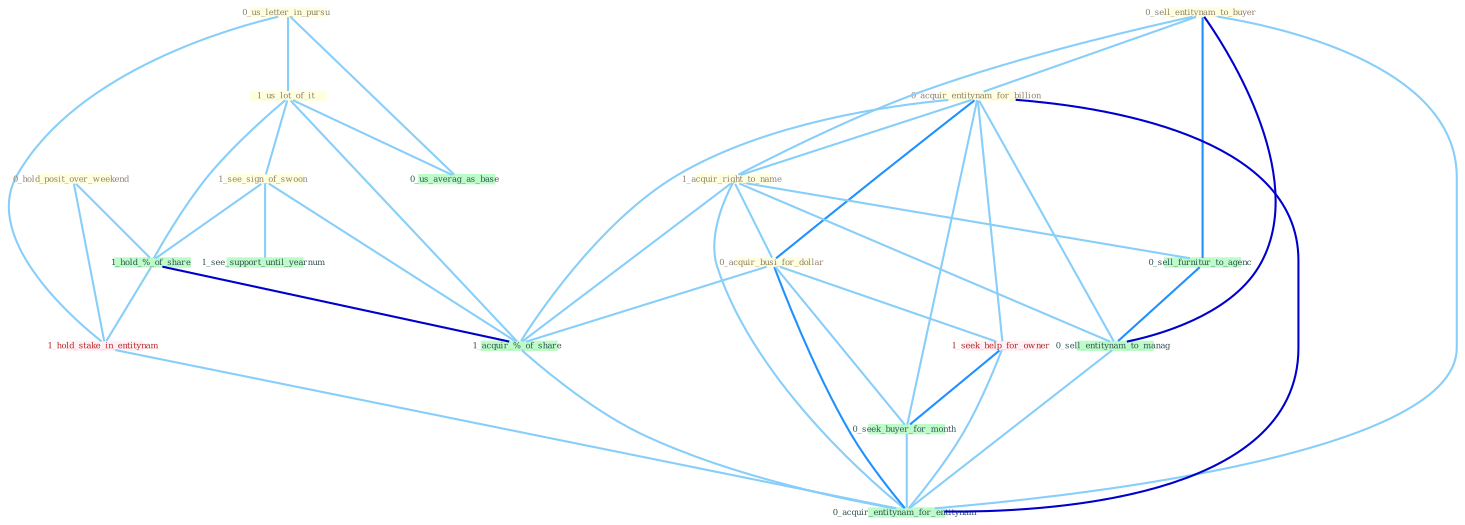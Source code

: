 Graph G{ 
    node
    [shape=polygon,style=filled,width=.5,height=.06,color="#BDFCC9",fixedsize=true,fontsize=4,
    fontcolor="#2f4f4f"];
    {node
    [color="#ffffe0", fontcolor="#8b7d6b"] "0_us_letter_in_pursu " "0_sell_entitynam_to_buyer " "0_acquir_entitynam_for_billion " "1_acquir_right_to_name " "0_acquir_busi_for_dollar " "1_us_lot_of_it " "1_see_sign_of_swoon " "0_hold_posit_over_weekend "}
{node [color="#fff0f5", fontcolor="#b22222"] "1_hold_stake_in_entitynam " "1_seek_help_for_owner "}
edge [color="#B0E2FF"];

	"0_us_letter_in_pursu " -- "1_us_lot_of_it " [w="1", color="#87cefa" ];
	"0_us_letter_in_pursu " -- "1_hold_stake_in_entitynam " [w="1", color="#87cefa" ];
	"0_us_letter_in_pursu " -- "0_us_averag_as_base " [w="1", color="#87cefa" ];
	"0_sell_entitynam_to_buyer " -- "0_acquir_entitynam_for_billion " [w="1", color="#87cefa" ];
	"0_sell_entitynam_to_buyer " -- "1_acquir_right_to_name " [w="1", color="#87cefa" ];
	"0_sell_entitynam_to_buyer " -- "0_sell_furnitur_to_agenc " [w="2", color="#1e90ff" , len=0.8];
	"0_sell_entitynam_to_buyer " -- "0_sell_entitynam_to_manag " [w="3", color="#0000cd" , len=0.6];
	"0_sell_entitynam_to_buyer " -- "0_acquir_entitynam_for_entitynam " [w="1", color="#87cefa" ];
	"0_acquir_entitynam_for_billion " -- "1_acquir_right_to_name " [w="1", color="#87cefa" ];
	"0_acquir_entitynam_for_billion " -- "0_acquir_busi_for_dollar " [w="2", color="#1e90ff" , len=0.8];
	"0_acquir_entitynam_for_billion " -- "1_seek_help_for_owner " [w="1", color="#87cefa" ];
	"0_acquir_entitynam_for_billion " -- "0_seek_buyer_for_month " [w="1", color="#87cefa" ];
	"0_acquir_entitynam_for_billion " -- "1_acquir_%_of_share " [w="1", color="#87cefa" ];
	"0_acquir_entitynam_for_billion " -- "0_sell_entitynam_to_manag " [w="1", color="#87cefa" ];
	"0_acquir_entitynam_for_billion " -- "0_acquir_entitynam_for_entitynam " [w="3", color="#0000cd" , len=0.6];
	"1_acquir_right_to_name " -- "0_acquir_busi_for_dollar " [w="1", color="#87cefa" ];
	"1_acquir_right_to_name " -- "1_acquir_%_of_share " [w="1", color="#87cefa" ];
	"1_acquir_right_to_name " -- "0_sell_furnitur_to_agenc " [w="1", color="#87cefa" ];
	"1_acquir_right_to_name " -- "0_sell_entitynam_to_manag " [w="1", color="#87cefa" ];
	"1_acquir_right_to_name " -- "0_acquir_entitynam_for_entitynam " [w="1", color="#87cefa" ];
	"0_acquir_busi_for_dollar " -- "1_seek_help_for_owner " [w="1", color="#87cefa" ];
	"0_acquir_busi_for_dollar " -- "0_seek_buyer_for_month " [w="1", color="#87cefa" ];
	"0_acquir_busi_for_dollar " -- "1_acquir_%_of_share " [w="1", color="#87cefa" ];
	"0_acquir_busi_for_dollar " -- "0_acquir_entitynam_for_entitynam " [w="2", color="#1e90ff" , len=0.8];
	"1_us_lot_of_it " -- "1_see_sign_of_swoon " [w="1", color="#87cefa" ];
	"1_us_lot_of_it " -- "1_hold_%_of_share " [w="1", color="#87cefa" ];
	"1_us_lot_of_it " -- "1_acquir_%_of_share " [w="1", color="#87cefa" ];
	"1_us_lot_of_it " -- "0_us_averag_as_base " [w="1", color="#87cefa" ];
	"1_see_sign_of_swoon " -- "1_hold_%_of_share " [w="1", color="#87cefa" ];
	"1_see_sign_of_swoon " -- "1_acquir_%_of_share " [w="1", color="#87cefa" ];
	"1_see_sign_of_swoon " -- "1_see_support_until_yearnum " [w="1", color="#87cefa" ];
	"0_hold_posit_over_weekend " -- "1_hold_%_of_share " [w="1", color="#87cefa" ];
	"0_hold_posit_over_weekend " -- "1_hold_stake_in_entitynam " [w="1", color="#87cefa" ];
	"1_hold_%_of_share " -- "1_hold_stake_in_entitynam " [w="1", color="#87cefa" ];
	"1_hold_%_of_share " -- "1_acquir_%_of_share " [w="3", color="#0000cd" , len=0.6];
	"1_hold_stake_in_entitynam " -- "0_acquir_entitynam_for_entitynam " [w="1", color="#87cefa" ];
	"1_seek_help_for_owner " -- "0_seek_buyer_for_month " [w="2", color="#1e90ff" , len=0.8];
	"1_seek_help_for_owner " -- "0_acquir_entitynam_for_entitynam " [w="1", color="#87cefa" ];
	"0_seek_buyer_for_month " -- "0_acquir_entitynam_for_entitynam " [w="1", color="#87cefa" ];
	"1_acquir_%_of_share " -- "0_acquir_entitynam_for_entitynam " [w="1", color="#87cefa" ];
	"0_sell_furnitur_to_agenc " -- "0_sell_entitynam_to_manag " [w="2", color="#1e90ff" , len=0.8];
	"0_sell_entitynam_to_manag " -- "0_acquir_entitynam_for_entitynam " [w="1", color="#87cefa" ];
}